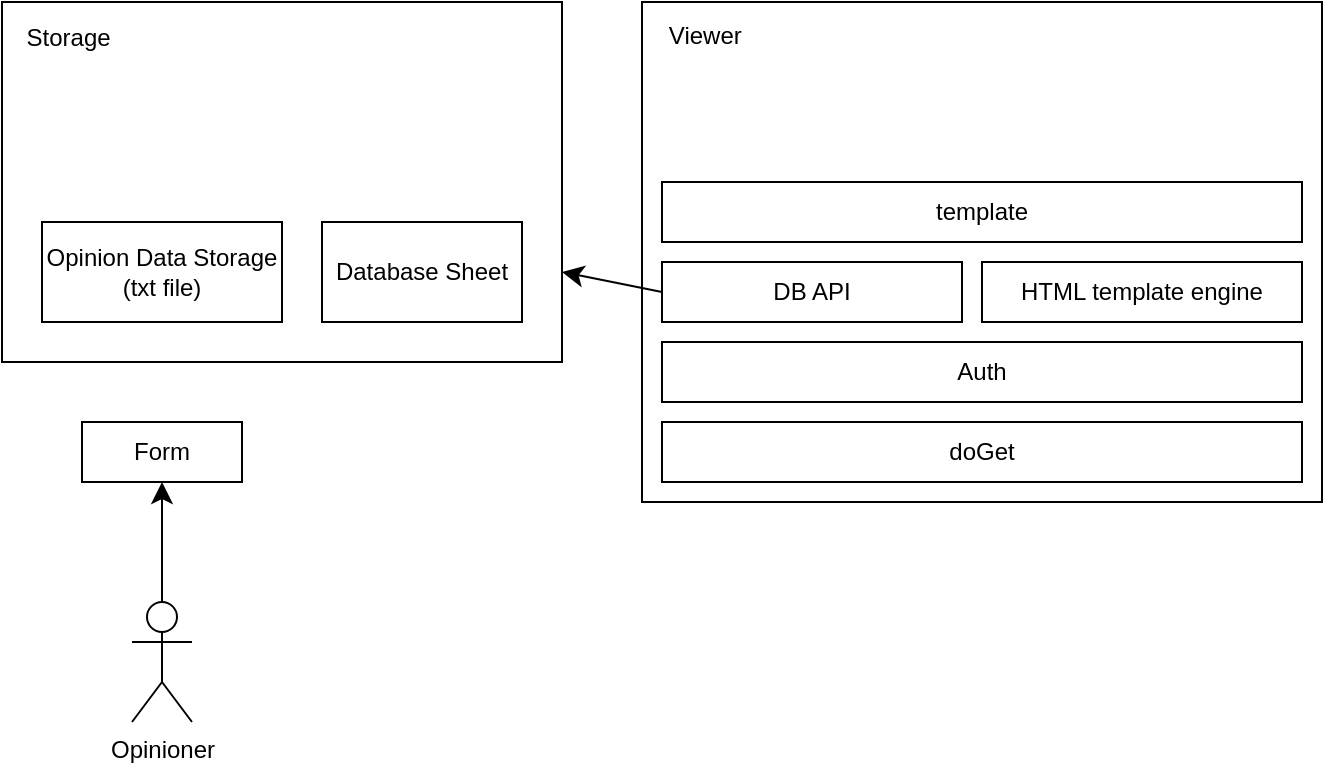 <mxfile version="27.2.0">
  <diagram name="Page-1" id="cHRDMyTGD_ESkzY9gLPF">
    <mxGraphModel dx="719" dy="690" grid="1" gridSize="10" guides="1" tooltips="1" connect="1" arrows="1" fold="1" page="1" pageScale="1" pageWidth="850" pageHeight="1100" math="0" shadow="0">
      <root>
        <mxCell id="0" />
        <mxCell id="1" parent="0" />
        <mxCell id="P3A-uFCwaK7npJCqHC7t-20" value="Storage&amp;nbsp; &amp;nbsp; &amp;nbsp; &amp;nbsp; &amp;nbsp; &amp;nbsp; &amp;nbsp; &amp;nbsp; &amp;nbsp; &amp;nbsp; &amp;nbsp; &amp;nbsp; &amp;nbsp; &amp;nbsp; &amp;nbsp; &amp;nbsp; &amp;nbsp; &amp;nbsp; &amp;nbsp; &amp;nbsp; &amp;nbsp; &amp;nbsp; &amp;nbsp; &amp;nbsp; &amp;nbsp; &amp;nbsp; &amp;nbsp; &amp;nbsp; &amp;nbsp; &amp;nbsp; &amp;nbsp; &amp;nbsp;&amp;nbsp;&lt;div&gt;&lt;br&gt;&lt;/div&gt;&lt;div&gt;&lt;br&gt;&lt;/div&gt;&lt;div&gt;&lt;br&gt;&lt;/div&gt;&lt;div&gt;&lt;br&gt;&lt;/div&gt;&lt;div&gt;&lt;br&gt;&lt;/div&gt;&lt;div&gt;&lt;br&gt;&lt;/div&gt;&lt;div&gt;&lt;br&gt;&lt;/div&gt;&lt;div&gt;&lt;br&gt;&lt;/div&gt;&lt;div&gt;&lt;br&gt;&lt;/div&gt;&lt;div&gt;&lt;br&gt;&lt;/div&gt;" style="rounded=0;whiteSpace=wrap;html=1;" vertex="1" parent="1">
          <mxGeometry x="40" y="130" width="280" height="180" as="geometry" />
        </mxCell>
        <mxCell id="ynM9vg0t6gELt2GVZ1Xw-1" value="Form" style="rounded=0;whiteSpace=wrap;html=1;" parent="1" vertex="1">
          <mxGeometry x="80" y="340" width="80" height="30" as="geometry" />
        </mxCell>
        <mxCell id="P3A-uFCwaK7npJCqHC7t-5" style="edgeStyle=none;curved=1;rounded=0;orthogonalLoop=1;jettySize=auto;html=1;entryX=0.5;entryY=1;entryDx=0;entryDy=0;fontSize=12;startSize=8;endSize=8;" edge="1" parent="1" source="P3A-uFCwaK7npJCqHC7t-2" target="ynM9vg0t6gELt2GVZ1Xw-1">
          <mxGeometry relative="1" as="geometry" />
        </mxCell>
        <mxCell id="P3A-uFCwaK7npJCqHC7t-2" value="Opinioner" style="shape=umlActor;verticalLabelPosition=bottom;verticalAlign=top;html=1;outlineConnect=0;" vertex="1" parent="1">
          <mxGeometry x="105" y="430" width="30" height="60" as="geometry" />
        </mxCell>
        <mxCell id="P3A-uFCwaK7npJCqHC7t-7" value="Database Sheet" style="rounded=0;whiteSpace=wrap;html=1;" vertex="1" parent="1">
          <mxGeometry x="200" y="240" width="100" height="50" as="geometry" />
        </mxCell>
        <mxCell id="P3A-uFCwaK7npJCqHC7t-8" value="Opinion Data Storage&lt;div&gt;(txt file)&lt;/div&gt;" style="rounded=0;whiteSpace=wrap;html=1;" vertex="1" parent="1">
          <mxGeometry x="60" y="240" width="120" height="50" as="geometry" />
        </mxCell>
        <mxCell id="P3A-uFCwaK7npJCqHC7t-19" value="" style="group" vertex="1" connectable="0" parent="1">
          <mxGeometry x="360" y="130" width="340" height="250" as="geometry" />
        </mxCell>
        <mxCell id="P3A-uFCwaK7npJCqHC7t-11" value="Viewer&amp;nbsp; &amp;nbsp; &amp;nbsp; &amp;nbsp; &amp;nbsp; &amp;nbsp; &amp;nbsp; &amp;nbsp; &amp;nbsp; &amp;nbsp; &amp;nbsp; &amp;nbsp; &amp;nbsp; &amp;nbsp; &amp;nbsp; &amp;nbsp; &amp;nbsp; &amp;nbsp; &amp;nbsp; &amp;nbsp; &amp;nbsp; &amp;nbsp; &amp;nbsp; &amp;nbsp; &amp;nbsp; &amp;nbsp; &amp;nbsp; &amp;nbsp; &amp;nbsp; &amp;nbsp; &amp;nbsp; &amp;nbsp; &amp;nbsp; &amp;nbsp; &amp;nbsp; &amp;nbsp; &amp;nbsp; &amp;nbsp; &amp;nbsp; &amp;nbsp; &amp;nbsp; &amp;nbsp;&lt;div&gt;&lt;br&gt;&lt;/div&gt;&lt;div&gt;&lt;br&gt;&lt;/div&gt;&lt;div&gt;&lt;br&gt;&lt;/div&gt;&lt;div&gt;&lt;br&gt;&lt;/div&gt;&lt;div&gt;&lt;br&gt;&lt;/div&gt;&lt;div&gt;&lt;br&gt;&lt;/div&gt;&lt;div&gt;&lt;br&gt;&lt;/div&gt;&lt;div&gt;&lt;br&gt;&lt;/div&gt;&lt;div&gt;&lt;br&gt;&lt;/div&gt;&lt;div&gt;&lt;br&gt;&lt;/div&gt;&lt;div&gt;&lt;br&gt;&lt;/div&gt;&lt;div&gt;&lt;br&gt;&lt;/div&gt;&lt;div&gt;&lt;br&gt;&lt;/div&gt;&lt;div&gt;&lt;br&gt;&lt;/div&gt;&lt;div&gt;&lt;br&gt;&lt;/div&gt;" style="rounded=0;whiteSpace=wrap;html=1;" vertex="1" parent="P3A-uFCwaK7npJCqHC7t-19">
          <mxGeometry width="340" height="250" as="geometry" />
        </mxCell>
        <mxCell id="P3A-uFCwaK7npJCqHC7t-12" value="Auth" style="rounded=0;whiteSpace=wrap;html=1;" vertex="1" parent="P3A-uFCwaK7npJCqHC7t-19">
          <mxGeometry x="10" y="170" width="320" height="30" as="geometry" />
        </mxCell>
        <mxCell id="P3A-uFCwaK7npJCqHC7t-14" value="DB API" style="rounded=0;whiteSpace=wrap;html=1;" vertex="1" parent="P3A-uFCwaK7npJCqHC7t-19">
          <mxGeometry x="10" y="130" width="150" height="30" as="geometry" />
        </mxCell>
        <mxCell id="P3A-uFCwaK7npJCqHC7t-16" value="doGet" style="rounded=0;whiteSpace=wrap;html=1;" vertex="1" parent="P3A-uFCwaK7npJCqHC7t-19">
          <mxGeometry x="10" y="210" width="320" height="30" as="geometry" />
        </mxCell>
        <mxCell id="P3A-uFCwaK7npJCqHC7t-17" value="HTML template engine" style="rounded=0;whiteSpace=wrap;html=1;" vertex="1" parent="P3A-uFCwaK7npJCqHC7t-19">
          <mxGeometry x="170" y="130" width="160" height="30" as="geometry" />
        </mxCell>
        <mxCell id="P3A-uFCwaK7npJCqHC7t-18" value="template" style="rounded=0;whiteSpace=wrap;html=1;" vertex="1" parent="P3A-uFCwaK7npJCqHC7t-19">
          <mxGeometry x="10" y="90" width="320" height="30" as="geometry" />
        </mxCell>
        <mxCell id="P3A-uFCwaK7npJCqHC7t-21" style="edgeStyle=none;curved=1;rounded=0;orthogonalLoop=1;jettySize=auto;html=1;entryX=1;entryY=0.75;entryDx=0;entryDy=0;fontSize=12;startSize=8;endSize=8;exitX=0;exitY=0.5;exitDx=0;exitDy=0;" edge="1" parent="1" source="P3A-uFCwaK7npJCqHC7t-14" target="P3A-uFCwaK7npJCqHC7t-20">
          <mxGeometry relative="1" as="geometry" />
        </mxCell>
      </root>
    </mxGraphModel>
  </diagram>
</mxfile>

